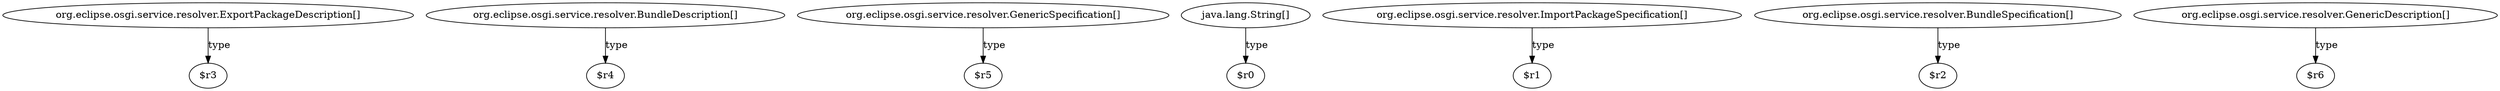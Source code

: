 digraph g {
0[label="org.eclipse.osgi.service.resolver.ExportPackageDescription[]"]
1[label="$r3"]
0->1[label="type"]
2[label="org.eclipse.osgi.service.resolver.BundleDescription[]"]
3[label="$r4"]
2->3[label="type"]
4[label="org.eclipse.osgi.service.resolver.GenericSpecification[]"]
5[label="$r5"]
4->5[label="type"]
6[label="java.lang.String[]"]
7[label="$r0"]
6->7[label="type"]
8[label="org.eclipse.osgi.service.resolver.ImportPackageSpecification[]"]
9[label="$r1"]
8->9[label="type"]
10[label="org.eclipse.osgi.service.resolver.BundleSpecification[]"]
11[label="$r2"]
10->11[label="type"]
12[label="org.eclipse.osgi.service.resolver.GenericDescription[]"]
13[label="$r6"]
12->13[label="type"]
}